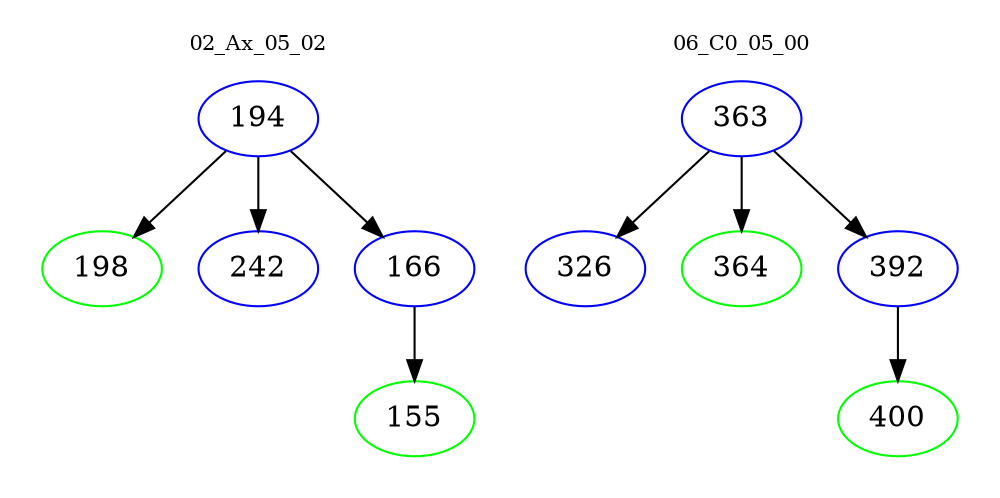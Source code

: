 digraph{
subgraph cluster_0 {
color = white
label = "02_Ax_05_02";
fontsize=10;
T0_194 [label="194", color="blue"]
T0_194 -> T0_198 [color="black"]
T0_198 [label="198", color="green"]
T0_194 -> T0_242 [color="black"]
T0_242 [label="242", color="blue"]
T0_194 -> T0_166 [color="black"]
T0_166 [label="166", color="blue"]
T0_166 -> T0_155 [color="black"]
T0_155 [label="155", color="green"]
}
subgraph cluster_1 {
color = white
label = "06_C0_05_00";
fontsize=10;
T1_363 [label="363", color="blue"]
T1_363 -> T1_326 [color="black"]
T1_326 [label="326", color="blue"]
T1_363 -> T1_364 [color="black"]
T1_364 [label="364", color="green"]
T1_363 -> T1_392 [color="black"]
T1_392 [label="392", color="blue"]
T1_392 -> T1_400 [color="black"]
T1_400 [label="400", color="green"]
}
}
